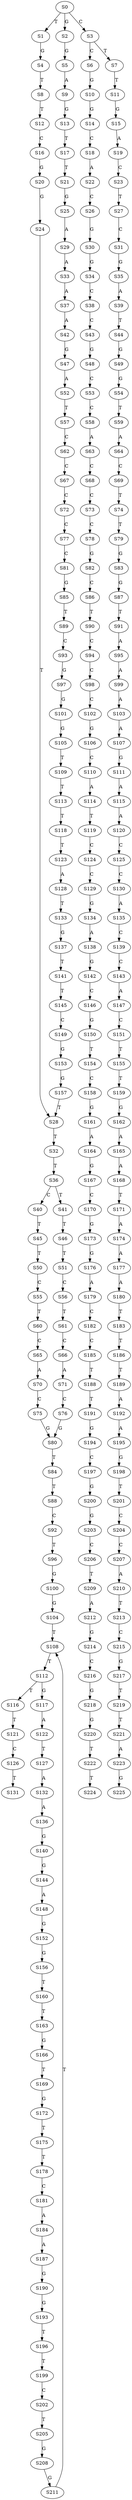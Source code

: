 strict digraph  {
	S0 -> S1 [ label = T ];
	S0 -> S2 [ label = G ];
	S0 -> S3 [ label = C ];
	S1 -> S4 [ label = G ];
	S2 -> S5 [ label = G ];
	S3 -> S6 [ label = C ];
	S3 -> S7 [ label = T ];
	S4 -> S8 [ label = T ];
	S5 -> S9 [ label = A ];
	S6 -> S10 [ label = G ];
	S7 -> S11 [ label = T ];
	S8 -> S12 [ label = T ];
	S9 -> S13 [ label = G ];
	S10 -> S14 [ label = G ];
	S11 -> S15 [ label = G ];
	S12 -> S16 [ label = C ];
	S13 -> S17 [ label = T ];
	S14 -> S18 [ label = C ];
	S15 -> S19 [ label = A ];
	S16 -> S20 [ label = G ];
	S17 -> S21 [ label = T ];
	S18 -> S22 [ label = A ];
	S19 -> S23 [ label = C ];
	S20 -> S24 [ label = G ];
	S21 -> S25 [ label = G ];
	S22 -> S26 [ label = C ];
	S23 -> S27 [ label = T ];
	S24 -> S28 [ label = T ];
	S25 -> S29 [ label = A ];
	S26 -> S30 [ label = G ];
	S27 -> S31 [ label = C ];
	S28 -> S32 [ label = T ];
	S29 -> S33 [ label = A ];
	S30 -> S34 [ label = G ];
	S31 -> S35 [ label = G ];
	S32 -> S36 [ label = T ];
	S33 -> S37 [ label = A ];
	S34 -> S38 [ label = C ];
	S35 -> S39 [ label = A ];
	S36 -> S40 [ label = C ];
	S36 -> S41 [ label = T ];
	S37 -> S42 [ label = A ];
	S38 -> S43 [ label = C ];
	S39 -> S44 [ label = T ];
	S40 -> S45 [ label = T ];
	S41 -> S46 [ label = T ];
	S42 -> S47 [ label = G ];
	S43 -> S48 [ label = G ];
	S44 -> S49 [ label = G ];
	S45 -> S50 [ label = T ];
	S46 -> S51 [ label = T ];
	S47 -> S52 [ label = A ];
	S48 -> S53 [ label = C ];
	S49 -> S54 [ label = G ];
	S50 -> S55 [ label = C ];
	S51 -> S56 [ label = C ];
	S52 -> S57 [ label = T ];
	S53 -> S58 [ label = C ];
	S54 -> S59 [ label = T ];
	S55 -> S60 [ label = T ];
	S56 -> S61 [ label = T ];
	S57 -> S62 [ label = C ];
	S58 -> S63 [ label = A ];
	S59 -> S64 [ label = A ];
	S60 -> S65 [ label = C ];
	S61 -> S66 [ label = C ];
	S62 -> S67 [ label = C ];
	S63 -> S68 [ label = C ];
	S64 -> S69 [ label = C ];
	S65 -> S70 [ label = A ];
	S66 -> S71 [ label = A ];
	S67 -> S72 [ label = C ];
	S68 -> S73 [ label = C ];
	S69 -> S74 [ label = T ];
	S70 -> S75 [ label = C ];
	S71 -> S76 [ label = C ];
	S72 -> S77 [ label = C ];
	S73 -> S78 [ label = C ];
	S74 -> S79 [ label = T ];
	S75 -> S80 [ label = G ];
	S76 -> S80 [ label = G ];
	S77 -> S81 [ label = C ];
	S78 -> S82 [ label = G ];
	S79 -> S83 [ label = G ];
	S80 -> S84 [ label = T ];
	S81 -> S85 [ label = G ];
	S82 -> S86 [ label = C ];
	S83 -> S87 [ label = G ];
	S84 -> S88 [ label = T ];
	S85 -> S89 [ label = T ];
	S86 -> S90 [ label = T ];
	S87 -> S91 [ label = T ];
	S88 -> S92 [ label = C ];
	S89 -> S93 [ label = C ];
	S90 -> S94 [ label = C ];
	S91 -> S95 [ label = A ];
	S92 -> S96 [ label = T ];
	S93 -> S97 [ label = G ];
	S94 -> S98 [ label = C ];
	S95 -> S99 [ label = A ];
	S96 -> S100 [ label = G ];
	S97 -> S101 [ label = G ];
	S98 -> S102 [ label = C ];
	S99 -> S103 [ label = A ];
	S100 -> S104 [ label = G ];
	S101 -> S105 [ label = G ];
	S102 -> S106 [ label = G ];
	S103 -> S107 [ label = A ];
	S104 -> S108 [ label = T ];
	S105 -> S109 [ label = T ];
	S106 -> S110 [ label = C ];
	S107 -> S111 [ label = G ];
	S108 -> S112 [ label = T ];
	S109 -> S113 [ label = T ];
	S110 -> S114 [ label = A ];
	S111 -> S115 [ label = A ];
	S112 -> S116 [ label = T ];
	S112 -> S117 [ label = G ];
	S113 -> S118 [ label = T ];
	S114 -> S119 [ label = T ];
	S115 -> S120 [ label = A ];
	S116 -> S121 [ label = T ];
	S117 -> S122 [ label = A ];
	S118 -> S123 [ label = T ];
	S119 -> S124 [ label = C ];
	S120 -> S125 [ label = C ];
	S121 -> S126 [ label = C ];
	S122 -> S127 [ label = T ];
	S123 -> S128 [ label = A ];
	S124 -> S129 [ label = C ];
	S125 -> S130 [ label = C ];
	S126 -> S131 [ label = T ];
	S127 -> S132 [ label = A ];
	S128 -> S133 [ label = T ];
	S129 -> S134 [ label = G ];
	S130 -> S135 [ label = A ];
	S132 -> S136 [ label = A ];
	S133 -> S137 [ label = G ];
	S134 -> S138 [ label = A ];
	S135 -> S139 [ label = C ];
	S136 -> S140 [ label = G ];
	S137 -> S141 [ label = T ];
	S138 -> S142 [ label = G ];
	S139 -> S143 [ label = C ];
	S140 -> S144 [ label = G ];
	S141 -> S145 [ label = T ];
	S142 -> S146 [ label = C ];
	S143 -> S147 [ label = A ];
	S144 -> S148 [ label = A ];
	S145 -> S149 [ label = C ];
	S146 -> S150 [ label = G ];
	S147 -> S151 [ label = C ];
	S148 -> S152 [ label = G ];
	S149 -> S153 [ label = G ];
	S150 -> S154 [ label = T ];
	S151 -> S155 [ label = T ];
	S152 -> S156 [ label = G ];
	S153 -> S157 [ label = G ];
	S154 -> S158 [ label = C ];
	S155 -> S159 [ label = T ];
	S156 -> S160 [ label = T ];
	S157 -> S28 [ label = T ];
	S158 -> S161 [ label = G ];
	S159 -> S162 [ label = G ];
	S160 -> S163 [ label = T ];
	S161 -> S164 [ label = A ];
	S162 -> S165 [ label = A ];
	S163 -> S166 [ label = G ];
	S164 -> S167 [ label = G ];
	S165 -> S168 [ label = A ];
	S166 -> S169 [ label = T ];
	S167 -> S170 [ label = C ];
	S168 -> S171 [ label = T ];
	S169 -> S172 [ label = G ];
	S170 -> S173 [ label = G ];
	S171 -> S174 [ label = A ];
	S172 -> S175 [ label = T ];
	S173 -> S176 [ label = G ];
	S174 -> S177 [ label = A ];
	S175 -> S178 [ label = T ];
	S176 -> S179 [ label = A ];
	S177 -> S180 [ label = A ];
	S178 -> S181 [ label = C ];
	S179 -> S182 [ label = C ];
	S180 -> S183 [ label = T ];
	S181 -> S184 [ label = A ];
	S182 -> S185 [ label = C ];
	S183 -> S186 [ label = T ];
	S184 -> S187 [ label = A ];
	S185 -> S188 [ label = T ];
	S186 -> S189 [ label = T ];
	S187 -> S190 [ label = G ];
	S188 -> S191 [ label = T ];
	S189 -> S192 [ label = A ];
	S190 -> S193 [ label = G ];
	S191 -> S194 [ label = G ];
	S192 -> S195 [ label = A ];
	S193 -> S196 [ label = T ];
	S194 -> S197 [ label = C ];
	S195 -> S198 [ label = G ];
	S196 -> S199 [ label = T ];
	S197 -> S200 [ label = G ];
	S198 -> S201 [ label = T ];
	S199 -> S202 [ label = C ];
	S200 -> S203 [ label = G ];
	S201 -> S204 [ label = C ];
	S202 -> S205 [ label = T ];
	S203 -> S206 [ label = C ];
	S204 -> S207 [ label = C ];
	S205 -> S208 [ label = G ];
	S206 -> S209 [ label = T ];
	S207 -> S210 [ label = A ];
	S208 -> S211 [ label = G ];
	S209 -> S212 [ label = A ];
	S210 -> S213 [ label = T ];
	S211 -> S108 [ label = T ];
	S212 -> S214 [ label = G ];
	S213 -> S215 [ label = C ];
	S214 -> S216 [ label = C ];
	S215 -> S217 [ label = G ];
	S216 -> S218 [ label = G ];
	S217 -> S219 [ label = T ];
	S218 -> S220 [ label = G ];
	S219 -> S221 [ label = T ];
	S220 -> S222 [ label = T ];
	S221 -> S223 [ label = A ];
	S222 -> S224 [ label = T ];
	S223 -> S225 [ label = G ];
}
